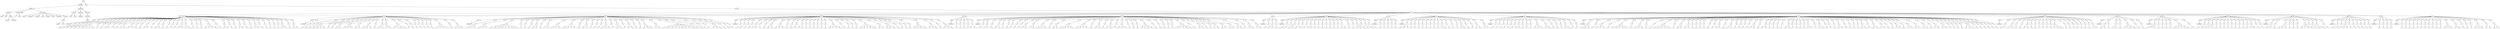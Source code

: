 digraph Tree {
	"t0" [label = "TEI"];
	"t1" [label = "teiHeader"];
	"t2" [label = "fileDesc"];
	"t3" [label = "titleStmt"];
	"t4" [label = "title"];
	"t5" [label = "title"];
	"t6" [label = "author"];
	"t7" [label = "surname"];
	"t8" [label = "forename"];
	"t9" [label = "publicationStmt"];
	"t10" [label = "p"];
	"t11" [label = "idno"];
	"t12" [label = "sourceDesc"];
	"t13" [label = "genre"];
	"t14" [label = "inspiration"];
	"t15" [label = "structure"];
	"t16" [label = "type"];
	"t17" [label = "periode"];
	"t18" [label = "taille"];
	"t19" [label = "permalien"];
	"t20" [label = "sources"];
	"t21" [label = "source"];
	"t22" [label = "author"];
	"t23" [label = "text"];
	"t24" [label = "profileDesc"];
	"t25" [label = "creation"];
	"t26" [label = "date"];
	"t27" [label = "date"];
	"t28" [label = "langUsage"];
	"t29" [label = "language"];
	"t30" [label = "textClass"];
	"t31" [label = "keywords"];
	"t32" [label = "term"];
	"t33" [label = "text"];
	"t34" [label = "body"];
	"t35" [label = "div1"];
	"t36" [label = "head"];
	"t37" [label = "div2"];
	"t38" [label = "head"];
	"t39" [label = "listPerson"];
	"t40" [label = "sp"];
	"t41" [label = "p"];
	"t42" [label = "s"];
	"t43" [label = "sp"];
	"t44" [label = "p"];
	"t45" [label = "s"];
	"t46" [label = "sp"];
	"t47" [label = "p"];
	"t48" [label = "s"];
	"t49" [label = "s"];
	"t50" [label = "sp"];
	"t51" [label = "p"];
	"t52" [label = "s"];
	"t53" [label = "sp"];
	"t54" [label = "p"];
	"t55" [label = "s"];
	"t56" [label = "s"];
	"t57" [label = "s"];
	"t58" [label = "s"];
	"t59" [label = "s"];
	"t60" [label = "sp"];
	"t61" [label = "p"];
	"t62" [label = "s"];
	"t63" [label = "sp"];
	"t64" [label = "p"];
	"t65" [label = "s"];
	"t66" [label = "sp"];
	"t67" [label = "p"];
	"t68" [label = "s"];
	"t69" [label = "s"];
	"t70" [label = "sp"];
	"t71" [label = "p"];
	"t72" [label = "s"];
	"t73" [label = "sp"];
	"t74" [label = "p"];
	"t75" [label = "s"];
	"t76" [label = "sp"];
	"t77" [label = "p"];
	"t78" [label = "s"];
	"t79" [label = "s"];
	"t80" [label = "sp"];
	"t81" [label = "p"];
	"t82" [label = "s"];
	"t83" [label = "s"];
	"t84" [label = "sp"];
	"t85" [label = "p"];
	"t86" [label = "s"];
	"t87" [label = "sp"];
	"t88" [label = "p"];
	"t89" [label = "s"];
	"t90" [label = "sp"];
	"t91" [label = "p"];
	"t92" [label = "s"];
	"t93" [label = "s"];
	"t94" [label = "sp"];
	"t95" [label = "p"];
	"t96" [label = "s"];
	"t97" [label = "sp"];
	"t98" [label = "p"];
	"t99" [label = "s"];
	"t100" [label = "s"];
	"t101" [label = "sp"];
	"t102" [label = "p"];
	"t103" [label = "s"];
	"t104" [label = "sp"];
	"t105" [label = "p"];
	"t106" [label = "s"];
	"t107" [label = "sp"];
	"t108" [label = "p"];
	"t109" [label = "s"];
	"t110" [label = "sp"];
	"t111" [label = "p"];
	"t112" [label = "s"];
	"t113" [label = "sp"];
	"t114" [label = "p"];
	"t115" [label = "s"];
	"t116" [label = "s"];
	"t117" [label = "sp"];
	"t118" [label = "p"];
	"t119" [label = "s"];
	"t120" [label = "s"];
	"t121" [label = "sp"];
	"t122" [label = "p"];
	"t123" [label = "s"];
	"t124" [label = "sp"];
	"t125" [label = "p"];
	"t126" [label = "s"];
	"t127" [label = "sp"];
	"t128" [label = "p"];
	"t129" [label = "s"];
	"t130" [label = "sp"];
	"t131" [label = "p"];
	"t132" [label = "s"];
	"t133" [label = "s"];
	"t134" [label = "s"];
	"t135" [label = "s"];
	"t136" [label = "sp"];
	"t137" [label = "p"];
	"t138" [label = "s"];
	"t139" [label = "sp"];
	"t140" [label = "p"];
	"t141" [label = "s"];
	"t142" [label = "s"];
	"t143" [label = "sp"];
	"t144" [label = "p"];
	"t145" [label = "s"];
	"t146" [label = "sp"];
	"t147" [label = "p"];
	"t148" [label = "s"];
	"t149" [label = "sp"];
	"t150" [label = "p"];
	"t151" [label = "s"];
	"t152" [label = "s"];
	"t153" [label = "sp"];
	"t154" [label = "p"];
	"t155" [label = "s"];
	"t156" [label = "sp"];
	"t157" [label = "p"];
	"t158" [label = "s"];
	"t159" [label = "sp"];
	"t160" [label = "p"];
	"t161" [label = "s"];
	"t162" [label = "s"];
	"t163" [label = "sp"];
	"t164" [label = "p"];
	"t165" [label = "s"];
	"t166" [label = "sp"];
	"t167" [label = "p"];
	"t168" [label = "s"];
	"t169" [label = "sp"];
	"t170" [label = "p"];
	"t171" [label = "s"];
	"t172" [label = "sp"];
	"t173" [label = "p"];
	"t174" [label = "s"];
	"t175" [label = "sp"];
	"t176" [label = "p"];
	"t177" [label = "s"];
	"t178" [label = "sp"];
	"t179" [label = "p"];
	"t180" [label = "s"];
	"t181" [label = "s"];
	"t182" [label = "sp"];
	"t183" [label = "p"];
	"t184" [label = "s"];
	"t185" [label = "sp"];
	"t186" [label = "p"];
	"t187" [label = "s"];
	"t188" [label = "s"];
	"t189" [label = "div2"];
	"t190" [label = "head"];
	"t191" [label = "listPerson"];
	"t192" [label = "sp"];
	"t193" [label = "p"];
	"t194" [label = "s"];
	"t195" [label = "sp"];
	"t196" [label = "p"];
	"t197" [label = "s"];
	"t198" [label = "sp"];
	"t199" [label = "p"];
	"t200" [label = "s"];
	"t201" [label = "sp"];
	"t202" [label = "p"];
	"t203" [label = "s"];
	"t204" [label = "s"];
	"t205" [label = "s"];
	"t206" [label = "s"];
	"t207" [label = "sp"];
	"t208" [label = "p"];
	"t209" [label = "s"];
	"t210" [label = "sp"];
	"t211" [label = "p"];
	"t212" [label = "s"];
	"t213" [label = "sp"];
	"t214" [label = "p"];
	"t215" [label = "s"];
	"t216" [label = "s"];
	"t217" [label = "sp"];
	"t218" [label = "p"];
	"t219" [label = "s"];
	"t220" [label = "s"];
	"t221" [label = "s"];
	"t222" [label = "sp"];
	"t223" [label = "p"];
	"t224" [label = "s"];
	"t225" [label = "s"];
	"t226" [label = "sp"];
	"t227" [label = "p"];
	"t228" [label = "s"];
	"t229" [label = "s"];
	"t230" [label = "s"];
	"t231" [label = "sp"];
	"t232" [label = "p"];
	"t233" [label = "s"];
	"t234" [label = "sp"];
	"t235" [label = "p"];
	"t236" [label = "s"];
	"t237" [label = "s"];
	"t238" [label = "sp"];
	"t239" [label = "p"];
	"t240" [label = "s"];
	"t241" [label = "s"];
	"t242" [label = "sp"];
	"t243" [label = "p"];
	"t244" [label = "s"];
	"t245" [label = "s"];
	"t246" [label = "s"];
	"t247" [label = "s"];
	"t248" [label = "sp"];
	"t249" [label = "p"];
	"t250" [label = "s"];
	"t251" [label = "sp"];
	"t252" [label = "p"];
	"t253" [label = "s"];
	"t254" [label = "sp"];
	"t255" [label = "p"];
	"t256" [label = "s"];
	"t257" [label = "sp"];
	"t258" [label = "p"];
	"t259" [label = "s"];
	"t260" [label = "sp"];
	"t261" [label = "p"];
	"t262" [label = "s"];
	"t263" [label = "sp"];
	"t264" [label = "p"];
	"t265" [label = "s"];
	"t266" [label = "sp"];
	"t267" [label = "p"];
	"t268" [label = "s"];
	"t269" [label = "sp"];
	"t270" [label = "p"];
	"t271" [label = "s"];
	"t272" [label = "s"];
	"t273" [label = "s"];
	"t274" [label = "s"];
	"t275" [label = "sp"];
	"t276" [label = "p"];
	"t277" [label = "s"];
	"t278" [label = "sp"];
	"t279" [label = "p"];
	"t280" [label = "s"];
	"t281" [label = "s"];
	"t282" [label = "s"];
	"t283" [label = "div2"];
	"t284" [label = "head"];
	"t285" [label = "listPerson"];
	"t286" [label = "sp"];
	"t287" [label = "p"];
	"t288" [label = "s"];
	"t289" [label = "s"];
	"t290" [label = "s"];
	"t291" [label = "sp"];
	"t292" [label = "p"];
	"t293" [label = "s"];
	"t294" [label = "s"];
	"t295" [label = "s"];
	"t296" [label = "sp"];
	"t297" [label = "p"];
	"t298" [label = "s"];
	"t299" [label = "s"];
	"t300" [label = "s"];
	"t301" [label = "s"];
	"t302" [label = "s"];
	"t303" [label = "s"];
	"t304" [label = "s"];
	"t305" [label = "s"];
	"t306" [label = "sp"];
	"t307" [label = "p"];
	"t308" [label = "s"];
	"t309" [label = "sp"];
	"t310" [label = "p"];
	"t311" [label = "s"];
	"t312" [label = "sp"];
	"t313" [label = "p"];
	"t314" [label = "s"];
	"t315" [label = "sp"];
	"t316" [label = "p"];
	"t317" [label = "s"];
	"t318" [label = "s"];
	"t319" [label = "sp"];
	"t320" [label = "p"];
	"t321" [label = "s"];
	"t322" [label = "sp"];
	"t323" [label = "p"];
	"t324" [label = "s"];
	"t325" [label = "s"];
	"t326" [label = "sp"];
	"t327" [label = "p"];
	"t328" [label = "s"];
	"t329" [label = "s"];
	"t330" [label = "s"];
	"t331" [label = "sp"];
	"t332" [label = "p"];
	"t333" [label = "s"];
	"t334" [label = "s"];
	"t335" [label = "s"];
	"t336" [label = "s"];
	"t337" [label = "sp"];
	"t338" [label = "p"];
	"t339" [label = "s"];
	"t340" [label = "sp"];
	"t341" [label = "p"];
	"t342" [label = "s"];
	"t343" [label = "s"];
	"t344" [label = "sp"];
	"t345" [label = "p"];
	"t346" [label = "s"];
	"t347" [label = "sp"];
	"t348" [label = "p"];
	"t349" [label = "s"];
	"t350" [label = "sp"];
	"t351" [label = "p"];
	"t352" [label = "s"];
	"t353" [label = "sp"];
	"t354" [label = "p"];
	"t355" [label = "s"];
	"t356" [label = "s"];
	"t357" [label = "s"];
	"t358" [label = "sp"];
	"t359" [label = "p"];
	"t360" [label = "s"];
	"t361" [label = "sp"];
	"t362" [label = "p"];
	"t363" [label = "s"];
	"t364" [label = "s"];
	"t365" [label = "sp"];
	"t366" [label = "p"];
	"t367" [label = "s"];
	"t368" [label = "sp"];
	"t369" [label = "p"];
	"t370" [label = "s"];
	"t371" [label = "s"];
	"t372" [label = "sp"];
	"t373" [label = "p"];
	"t374" [label = "s"];
	"t375" [label = "sp"];
	"t376" [label = "p"];
	"t377" [label = "s"];
	"t378" [label = "sp"];
	"t379" [label = "p"];
	"t380" [label = "s"];
	"t381" [label = "s"];
	"t382" [label = "s"];
	"t383" [label = "sp"];
	"t384" [label = "p"];
	"t385" [label = "s"];
	"t386" [label = "s"];
	"t387" [label = "sp"];
	"t388" [label = "p"];
	"t389" [label = "s"];
	"t390" [label = "s"];
	"t391" [label = "s"];
	"t392" [label = "s"];
	"t393" [label = "s"];
	"t394" [label = "s"];
	"t395" [label = "s"];
	"t396" [label = "s"];
	"t397" [label = "s"];
	"t398" [label = "s"];
	"t399" [label = "sp"];
	"t400" [label = "p"];
	"t401" [label = "s"];
	"t402" [label = "sp"];
	"t403" [label = "p"];
	"t404" [label = "s"];
	"t405" [label = "sp"];
	"t406" [label = "p"];
	"t407" [label = "s"];
	"t408" [label = "sp"];
	"t409" [label = "p"];
	"t410" [label = "s"];
	"t411" [label = "s"];
	"t412" [label = "s"];
	"t413" [label = "sp"];
	"t414" [label = "p"];
	"t415" [label = "s"];
	"t416" [label = "sp"];
	"t417" [label = "p"];
	"t418" [label = "s"];
	"t419" [label = "sp"];
	"t420" [label = "p"];
	"t421" [label = "s"];
	"t422" [label = "div2"];
	"t423" [label = "head"];
	"t424" [label = "listPerson"];
	"t425" [label = "sp"];
	"t426" [label = "p"];
	"t427" [label = "s"];
	"t428" [label = "sp"];
	"t429" [label = "p"];
	"t430" [label = "s"];
	"t431" [label = "sp"];
	"t432" [label = "p"];
	"t433" [label = "s"];
	"t434" [label = "sp"];
	"t435" [label = "p"];
	"t436" [label = "s"];
	"t437" [label = "sp"];
	"t438" [label = "p"];
	"t439" [label = "s"];
	"t440" [label = "s"];
	"t441" [label = "sp"];
	"t442" [label = "p"];
	"t443" [label = "s"];
	"t444" [label = "sp"];
	"t445" [label = "p"];
	"t446" [label = "s"];
	"t447" [label = "sp"];
	"t448" [label = "p"];
	"t449" [label = "s"];
	"t450" [label = "s"];
	"t451" [label = "sp"];
	"t452" [label = "p"];
	"t453" [label = "s"];
	"t454" [label = "s"];
	"t455" [label = "s"];
	"t456" [label = "sp"];
	"t457" [label = "p"];
	"t458" [label = "s"];
	"t459" [label = "sp"];
	"t460" [label = "p"];
	"t461" [label = "s"];
	"t462" [label = "sp"];
	"t463" [label = "p"];
	"t464" [label = "s"];
	"t465" [label = "sp"];
	"t466" [label = "p"];
	"t467" [label = "s"];
	"t468" [label = "s"];
	"t469" [label = "sp"];
	"t470" [label = "p"];
	"t471" [label = "s"];
	"t472" [label = "sp"];
	"t473" [label = "p"];
	"t474" [label = "s"];
	"t475" [label = "sp"];
	"t476" [label = "p"];
	"t477" [label = "s"];
	"t478" [label = "sp"];
	"t479" [label = "p"];
	"t480" [label = "s"];
	"t481" [label = "sp"];
	"t482" [label = "p"];
	"t483" [label = "s"];
	"t484" [label = "sp"];
	"t485" [label = "p"];
	"t486" [label = "s"];
	"t487" [label = "sp"];
	"t488" [label = "p"];
	"t489" [label = "s"];
	"t490" [label = "s"];
	"t491" [label = "s"];
	"t492" [label = "s"];
	"t493" [label = "sp"];
	"t494" [label = "p"];
	"t495" [label = "s"];
	"t496" [label = "sp"];
	"t497" [label = "p"];
	"t498" [label = "s"];
	"t499" [label = "sp"];
	"t500" [label = "p"];
	"t501" [label = "s"];
	"t502" [label = "sp"];
	"t503" [label = "p"];
	"t504" [label = "s"];
	"t505" [label = "sp"];
	"t506" [label = "p"];
	"t507" [label = "s"];
	"t508" [label = "s"];
	"t509" [label = "s"];
	"t510" [label = "s"];
	"t511" [label = "s"];
	"t512" [label = "sp"];
	"t513" [label = "p"];
	"t514" [label = "s"];
	"t515" [label = "s"];
	"t516" [label = "sp"];
	"t517" [label = "p"];
	"t518" [label = "s"];
	"t519" [label = "s"];
	"t520" [label = "s"];
	"t521" [label = "sp"];
	"t522" [label = "p"];
	"t523" [label = "s"];
	"t524" [label = "sp"];
	"t525" [label = "p"];
	"t526" [label = "s"];
	"t527" [label = "sp"];
	"t528" [label = "p"];
	"t529" [label = "s"];
	"t530" [label = "sp"];
	"t531" [label = "p"];
	"t532" [label = "s"];
	"t533" [label = "sp"];
	"t534" [label = "p"];
	"t535" [label = "s"];
	"t536" [label = "s"];
	"t537" [label = "s"];
	"t538" [label = "s"];
	"t539" [label = "sp"];
	"t540" [label = "p"];
	"t541" [label = "s"];
	"t542" [label = "s"];
	"t543" [label = "s"];
	"t544" [label = "sp"];
	"t545" [label = "p"];
	"t546" [label = "s"];
	"t547" [label = "sp"];
	"t548" [label = "p"];
	"t549" [label = "s"];
	"t550" [label = "s"];
	"t551" [label = "s"];
	"t552" [label = "div2"];
	"t553" [label = "head"];
	"t554" [label = "listPerson"];
	"t555" [label = "sp"];
	"t556" [label = "p"];
	"t557" [label = "s"];
	"t558" [label = "sp"];
	"t559" [label = "p"];
	"t560" [label = "s"];
	"t561" [label = "sp"];
	"t562" [label = "p"];
	"t563" [label = "s"];
	"t564" [label = "sp"];
	"t565" [label = "p"];
	"t566" [label = "s"];
	"t567" [label = "s"];
	"t568" [label = "sp"];
	"t569" [label = "p"];
	"t570" [label = "s"];
	"t571" [label = "div2"];
	"t572" [label = "head"];
	"t573" [label = "listPerson"];
	"t574" [label = "sp"];
	"t575" [label = "p"];
	"t576" [label = "s"];
	"t577" [label = "sp"];
	"t578" [label = "p"];
	"t579" [label = "s"];
	"t580" [label = "s"];
	"t581" [label = "sp"];
	"t582" [label = "p"];
	"t583" [label = "s"];
	"t584" [label = "sp"];
	"t585" [label = "p"];
	"t586" [label = "s"];
	"t587" [label = "s"];
	"t588" [label = "sp"];
	"t589" [label = "p"];
	"t590" [label = "s"];
	"t591" [label = "sp"];
	"t592" [label = "p"];
	"t593" [label = "s"];
	"t594" [label = "sp"];
	"t595" [label = "p"];
	"t596" [label = "s"];
	"t597" [label = "sp"];
	"t598" [label = "p"];
	"t599" [label = "s"];
	"t600" [label = "sp"];
	"t601" [label = "p"];
	"t602" [label = "s"];
	"t603" [label = "sp"];
	"t604" [label = "p"];
	"t605" [label = "s"];
	"t606" [label = "s"];
	"t607" [label = "sp"];
	"t608" [label = "p"];
	"t609" [label = "s"];
	"t610" [label = "s"];
	"t611" [label = "sp"];
	"t612" [label = "p"];
	"t613" [label = "s"];
	"t614" [label = "s"];
	"t615" [label = "s"];
	"t616" [label = "sp"];
	"t617" [label = "p"];
	"t618" [label = "s"];
	"t619" [label = "sp"];
	"t620" [label = "p"];
	"t621" [label = "s"];
	"t622" [label = "s"];
	"t623" [label = "sp"];
	"t624" [label = "p"];
	"t625" [label = "s"];
	"t626" [label = "s"];
	"t627" [label = "s"];
	"t628" [label = "s"];
	"t629" [label = "sp"];
	"t630" [label = "p"];
	"t631" [label = "s"];
	"t632" [label = "s"];
	"t633" [label = "s"];
	"t634" [label = "s"];
	"t635" [label = "sp"];
	"t636" [label = "p"];
	"t637" [label = "s"];
	"t638" [label = "sp"];
	"t639" [label = "p"];
	"t640" [label = "s"];
	"t641" [label = "s"];
	"t642" [label = "sp"];
	"t643" [label = "p"];
	"t644" [label = "s"];
	"t645" [label = "sp"];
	"t646" [label = "p"];
	"t647" [label = "s"];
	"t648" [label = "s"];
	"t649" [label = "sp"];
	"t650" [label = "p"];
	"t651" [label = "s"];
	"t652" [label = "sp"];
	"t653" [label = "p"];
	"t654" [label = "s"];
	"t655" [label = "s"];
	"t656" [label = "s"];
	"t657" [label = "sp"];
	"t658" [label = "p"];
	"t659" [label = "s"];
	"t660" [label = "sp"];
	"t661" [label = "p"];
	"t662" [label = "s"];
	"t663" [label = "sp"];
	"t664" [label = "p"];
	"t665" [label = "s"];
	"t666" [label = "sp"];
	"t667" [label = "p"];
	"t668" [label = "s"];
	"t669" [label = "s"];
	"t670" [label = "s"];
	"t671" [label = "s"];
	"t672" [label = "sp"];
	"t673" [label = "p"];
	"t674" [label = "s"];
	"t675" [label = "sp"];
	"t676" [label = "p"];
	"t677" [label = "s"];
	"t678" [label = "sp"];
	"t679" [label = "p"];
	"t680" [label = "s"];
	"t681" [label = "sp"];
	"t682" [label = "p"];
	"t683" [label = "s"];
	"t684" [label = "sp"];
	"t685" [label = "p"];
	"t686" [label = "s"];
	"t687" [label = "sp"];
	"t688" [label = "p"];
	"t689" [label = "s"];
	"t690" [label = "s"];
	"t691" [label = "s"];
	"t692" [label = "s"];
	"t693" [label = "s"];
	"t694" [label = "sp"];
	"t695" [label = "p"];
	"t696" [label = "s"];
	"t697" [label = "sp"];
	"t698" [label = "p"];
	"t699" [label = "s"];
	"t700" [label = "s"];
	"t701" [label = "sp"];
	"t702" [label = "p"];
	"t703" [label = "s"];
	"t704" [label = "sp"];
	"t705" [label = "p"];
	"t706" [label = "s"];
	"t707" [label = "sp"];
	"t708" [label = "p"];
	"t709" [label = "s"];
	"t710" [label = "s"];
	"t711" [label = "sp"];
	"t712" [label = "p"];
	"t713" [label = "s"];
	"t714" [label = "s"];
	"t715" [label = "sp"];
	"t716" [label = "p"];
	"t717" [label = "s"];
	"t718" [label = "s"];
	"t719" [label = "sp"];
	"t720" [label = "p"];
	"t721" [label = "s"];
	"t722" [label = "s"];
	"t723" [label = "sp"];
	"t724" [label = "p"];
	"t725" [label = "s"];
	"t726" [label = "sp"];
	"t727" [label = "p"];
	"t728" [label = "s"];
	"t729" [label = "s"];
	"t730" [label = "sp"];
	"t731" [label = "p"];
	"t732" [label = "s"];
	"t733" [label = "s"];
	"t734" [label = "div2"];
	"t735" [label = "head"];
	"t736" [label = "listPerson"];
	"t737" [label = "sp"];
	"t738" [label = "p"];
	"t739" [label = "s"];
	"t740" [label = "sp"];
	"t741" [label = "p"];
	"t742" [label = "s"];
	"t743" [label = "s"];
	"t744" [label = "sp"];
	"t745" [label = "p"];
	"t746" [label = "s"];
	"t747" [label = "div2"];
	"t748" [label = "head"];
	"t749" [label = "listPerson"];
	"t750" [label = "sp"];
	"t751" [label = "p"];
	"t752" [label = "s"];
	"t753" [label = "sp"];
	"t754" [label = "p"];
	"t755" [label = "s"];
	"t756" [label = "sp"];
	"t757" [label = "p"];
	"t758" [label = "s"];
	"t759" [label = "s"];
	"t760" [label = "sp"];
	"t761" [label = "p"];
	"t762" [label = "s"];
	"t763" [label = "sp"];
	"t764" [label = "p"];
	"t765" [label = "s"];
	"t766" [label = "sp"];
	"t767" [label = "p"];
	"t768" [label = "s"];
	"t769" [label = "sp"];
	"t770" [label = "p"];
	"t771" [label = "s"];
	"t772" [label = "s"];
	"t773" [label = "sp"];
	"t774" [label = "p"];
	"t775" [label = "s"];
	"t776" [label = "sp"];
	"t777" [label = "p"];
	"t778" [label = "s"];
	"t779" [label = "sp"];
	"t780" [label = "p"];
	"t781" [label = "s"];
	"t782" [label = "sp"];
	"t783" [label = "p"];
	"t784" [label = "s"];
	"t785" [label = "sp"];
	"t786" [label = "p"];
	"t787" [label = "s"];
	"t788" [label = "sp"];
	"t789" [label = "p"];
	"t790" [label = "s"];
	"t791" [label = "sp"];
	"t792" [label = "p"];
	"t793" [label = "s"];
	"t794" [label = "sp"];
	"t795" [label = "p"];
	"t796" [label = "s"];
	"t797" [label = "s"];
	"t798" [label = "sp"];
	"t799" [label = "p"];
	"t800" [label = "s"];
	"t801" [label = "sp"];
	"t802" [label = "p"];
	"t803" [label = "s"];
	"t804" [label = "sp"];
	"t805" [label = "p"];
	"t806" [label = "s"];
	"t807" [label = "s"];
	"t808" [label = "s"];
	"t809" [label = "sp"];
	"t810" [label = "p"];
	"t811" [label = "s"];
	"t812" [label = "sp"];
	"t813" [label = "p"];
	"t814" [label = "s"];
	"t815" [label = "sp"];
	"t816" [label = "p"];
	"t817" [label = "s"];
	"t818" [label = "div2"];
	"t819" [label = "head"];
	"t820" [label = "listPerson"];
	"t821" [label = "sp"];
	"t822" [label = "p"];
	"t823" [label = "s"];
	"t824" [label = "sp"];
	"t825" [label = "p"];
	"t826" [label = "s"];
	"t827" [label = "sp"];
	"t828" [label = "p"];
	"t829" [label = "s"];
	"t830" [label = "sp"];
	"t831" [label = "p"];
	"t832" [label = "s"];
	"t833" [label = "sp"];
	"t834" [label = "p"];
	"t835" [label = "s"];
	"t836" [label = "div2"];
	"t837" [label = "head"];
	"t838" [label = "listPerson"];
	"t839" [label = "sp"];
	"t840" [label = "p"];
	"t841" [label = "s"];
	"t842" [label = "s"];
	"t843" [label = "s"];
	"t844" [label = "sp"];
	"t845" [label = "p"];
	"t846" [label = "s"];
	"t847" [label = "sp"];
	"t848" [label = "p"];
	"t849" [label = "s"];
	"t850" [label = "sp"];
	"t851" [label = "p"];
	"t852" [label = "s"];
	"t853" [label = "sp"];
	"t854" [label = "p"];
	"t855" [label = "s"];
	"t856" [label = "sp"];
	"t857" [label = "p"];
	"t858" [label = "s"];
	"t859" [label = "sp"];
	"t860" [label = "p"];
	"t861" [label = "s"];
	"t862" [label = "sp"];
	"t863" [label = "p"];
	"t864" [label = "s"];
	"t865" [label = "sp"];
	"t866" [label = "p"];
	"t867" [label = "s"];
	"t868" [label = "sp"];
	"t869" [label = "p"];
	"t870" [label = "s"];
	"t871" [label = "s"];
	"t872" [label = "sp"];
	"t873" [label = "p"];
	"t874" [label = "s"];
	"t875" [label = "sp"];
	"t876" [label = "p"];
	"t877" [label = "s"];
	"t878" [label = "sp"];
	"t879" [label = "p"];
	"t880" [label = "s"];
	"t881" [label = "sp"];
	"t882" [label = "p"];
	"t883" [label = "s"];
	"t884" [label = "s"];
	"t885" [label = "sp"];
	"t886" [label = "p"];
	"t887" [label = "s"];
	"t888" [label = "sp"];
	"t889" [label = "p"];
	"t890" [label = "s"];
	"t891" [label = "sp"];
	"t892" [label = "p"];
	"t893" [label = "s"];
	"t894" [label = "s"];
	"t895" [label = "sp"];
	"t896" [label = "p"];
	"t897" [label = "s"];
	"t898" [label = "s"];
	"t899" [label = "div2"];
	"t900" [label = "head"];
	"t901" [label = "listPerson"];
	"t902" [label = "sp"];
	"t903" [label = "p"];
	"t904" [label = "s"];
	"t905" [label = "sp"];
	"t906" [label = "p"];
	"t907" [label = "s"];
	"t908" [label = "sp"];
	"t909" [label = "p"];
	"t910" [label = "s"];
	"t911" [label = "sp"];
	"t912" [label = "p"];
	"t913" [label = "s"];
	"t914" [label = "sp"];
	"t915" [label = "p"];
	"t916" [label = "s"];
	"t917" [label = "sp"];
	"t918" [label = "p"];
	"t919" [label = "s"];
	"t920" [label = "sp"];
	"t921" [label = "p"];
	"t922" [label = "s"];
	"t923" [label = "s"];
	"t924" [label = "sp"];
	"t925" [label = "p"];
	"t926" [label = "s"];
	"t927" [label = "sp"];
	"t928" [label = "p"];
	"t929" [label = "s"];
	"t930" [label = "sp"];
	"t931" [label = "p"];
	"t932" [label = "s"];
	"t933" [label = "sp"];
	"t934" [label = "p"];
	"t935" [label = "s"];
	"t936" [label = "s"];
	"t937" [label = "s"];
	"t938" [label = "sp"];
	"t939" [label = "p"];
	"t940" [label = "s"];
	"t941" [label = "s"];
	"t942" [label = "sp"];
	"t943" [label = "p"];
	"t944" [label = "s"];
	"t945" [label = "sp"];
	"t946" [label = "p"];
	"t947" [label = "s"];
	"t948" [label = "sp"];
	"t949" [label = "p"];
	"t950" [label = "s"];
	"t951" [label = "sp"];
	"t952" [label = "p"];
	"t953" [label = "s"];
	"t954" [label = "s"];
	"t955" [label = "sp"];
	"t956" [label = "p"];
	"t957" [label = "s"];
	"t958" [label = "sp"];
	"t959" [label = "p"];
	"t960" [label = "s"];
	"t961" [label = "div2"];
	"t962" [label = "head"];
	"t963" [label = "listPerson"];
	"t964" [label = "sp"];
	"t965" [label = "p"];
	"t966" [label = "s"];
	"t967" [label = "s"];
	"t968" [label = "s"];
	"t969" [label = "sp"];
	"t970" [label = "p"];
	"t971" [label = "s"];
	"t972" [label = "sp"];
	"t973" [label = "p"];
	"t974" [label = "s"];
	"t975" [label = "s"];
	"t976" [label = "s"];
	"t977" [label = "sp"];
	"t978" [label = "p"];
	"t979" [label = "s"];
	"t980" [label = "sp"];
	"t981" [label = "p"];
	"t982" [label = "s"];
	"t983" [label = "s"];
	"t984" [label = "s"];
	"t985" [label = "s"];
	"t986" [label = "s"];
	"t987" [label = "sp"];
	"t988" [label = "p"];
	"t989" [label = "s"];
	"t990" [label = "sp"];
	"t991" [label = "p"];
	"t992" [label = "s"];
	"t993" [label = "s"];
	"t994" [label = "s"];
	"t995" [label = "sp"];
	"t996" [label = "p"];
	"t997" [label = "s"];
	"t998" [label = "sp"];
	"t999" [label = "p"];
	"t1000" [label = "s"];
	"t1001" [label = "sp"];
	"t1002" [label = "p"];
	"t1003" [label = "s"];
	"t1004" [label = "s"];
	"t1005" [label = "s"];
	"t1006" [label = "s"];
	"t1007" [label = "s"];
	"t1008" [label = "sp"];
	"t1009" [label = "p"];
	"t1010" [label = "s"];
	"t1011" [label = "sp"];
	"t1012" [label = "p"];
	"t1013" [label = "s"];
	"t1014" [label = "s"];
	"t1015" [label = "sp"];
	"t1016" [label = "p"];
	"t1017" [label = "s"];
	"t1018" [label = "s"];
	"t1019" [label = "sp"];
	"t1020" [label = "p"];
	"t1021" [label = "s"];
	"t1022" [label = "sp"];
	"t1023" [label = "p"];
	"t1024" [label = "s"];
	"t1025" [label = "sp"];
	"t1026" [label = "p"];
	"t1027" [label = "s"];
	"t1028" [label = "sp"];
	"t1029" [label = "p"];
	"t1030" [label = "s"];
	"t1031" [label = "sp"];
	"t1032" [label = "p"];
	"t1033" [label = "s"];
	"t1034" [label = "sp"];
	"t1035" [label = "p"];
	"t1036" [label = "s"];
	"t1037" [label = "sp"];
	"t1038" [label = "p"];
	"t1039" [label = "s"];
	"t1040" [label = "s"];
	"t1041" [label = "sp"];
	"t1042" [label = "p"];
	"t1043" [label = "s"];
	"t1044" [label = "sp"];
	"t1045" [label = "p"];
	"t1046" [label = "s"];
	"t1047" [label = "s"];
	"t1048" [label = "sp"];
	"t1049" [label = "p"];
	"t1050" [label = "s"];
	"t1051" [label = "sp"];
	"t1052" [label = "p"];
	"t1053" [label = "s"];
	"t1054" [label = "sp"];
	"t1055" [label = "p"];
	"t1056" [label = "s"];
	"t1057" [label = "sp"];
	"t1058" [label = "p"];
	"t1059" [label = "s"];
	"t1060" [label = "sp"];
	"t1061" [label = "p"];
	"t1062" [label = "s"];
	"t1063" [label = "s"];
	"t1064" [label = "sp"];
	"t1065" [label = "p"];
	"t1066" [label = "s"];
	"t1067" [label = "sp"];
	"t1068" [label = "p"];
	"t1069" [label = "s"];
	"t1070" [label = "s"];
	"t1071" [label = "sp"];
	"t1072" [label = "p"];
	"t1073" [label = "s"];
	"t1074" [label = "sp"];
	"t1075" [label = "p"];
	"t1076" [label = "s"];
	"t1077" [label = "sp"];
	"t1078" [label = "p"];
	"t1079" [label = "s"];
	"t1080" [label = "sp"];
	"t1081" [label = "p"];
	"t1082" [label = "s"];
	"t1083" [label = "sp"];
	"t1084" [label = "p"];
	"t1085" [label = "s"];
	"t1086" [label = "s"];
	"t1087" [label = "sp"];
	"t1088" [label = "p"];
	"t1089" [label = "s"];
	"t1090" [label = "sp"];
	"t1091" [label = "p"];
	"t1092" [label = "s"];
	"t1093" [label = "sp"];
	"t1094" [label = "p"];
	"t1095" [label = "s"];
	"t1096" [label = "sp"];
	"t1097" [label = "p"];
	"t1098" [label = "s"];
	"t1099" [label = "sp"];
	"t1100" [label = "p"];
	"t1101" [label = "s"];
	"t1102" [label = "s"];
	"t1103" [label = "sp"];
	"t1104" [label = "p"];
	"t1105" [label = "s"];
	"t1106" [label = "sp"];
	"t1107" [label = "p"];
	"t1108" [label = "s"];
	"t1109" [label = "s"];
	"t1110" [label = "sp"];
	"t1111" [label = "p"];
	"t1112" [label = "s"];
	"t1113" [label = "sp"];
	"t1114" [label = "p"];
	"t1115" [label = "s"];
	"t1116" [label = "sp"];
	"t1117" [label = "p"];
	"t1118" [label = "s"];
	"t1119" [label = "sp"];
	"t1120" [label = "p"];
	"t1121" [label = "s"];
	"t1122" [label = "s"];
	"t1123" [label = "sp"];
	"t1124" [label = "p"];
	"t1125" [label = "s"];
	"t1126" [label = "sp"];
	"t1127" [label = "p"];
	"t1128" [label = "s"];
	"t1129" [label = "sp"];
	"t1130" [label = "p"];
	"t1131" [label = "s"];
	"t1132" [label = "sp"];
	"t1133" [label = "p"];
	"t1134" [label = "s"];
	"t1135" [label = "sp"];
	"t1136" [label = "p"];
	"t1137" [label = "s"];
	"t1138" [label = "s"];
	"t1139" [label = "sp"];
	"t1140" [label = "p"];
	"t1141" [label = "s"];
	"t1142" [label = "sp"];
	"t1143" [label = "p"];
	"t1144" [label = "s"];
	"t1145" [label = "s"];
	"t1146" [label = "sp"];
	"t1147" [label = "p"];
	"t1148" [label = "s"];
	"t1149" [label = "s"];
	"t1150" [label = "sp"];
	"t1151" [label = "p"];
	"t1152" [label = "s"];
	"t1153" [label = "sp"];
	"t1154" [label = "p"];
	"t1155" [label = "s"];
	"t1156" [label = "sp"];
	"t1157" [label = "p"];
	"t1158" [label = "s"];
	"t1159" [label = "s"];
	"t1160" [label = "sp"];
	"t1161" [label = "p"];
	"t1162" [label = "s"];
	"t1163" [label = "sp"];
	"t1164" [label = "p"];
	"t1165" [label = "s"];
	"t1166" [label = "s"];
	"t1167" [label = "sp"];
	"t1168" [label = "p"];
	"t1169" [label = "s"];
	"t1170" [label = "s"];
	"t1171" [label = "sp"];
	"t1172" [label = "p"];
	"t1173" [label = "s"];
	"t1174" [label = "s"];
	"t1175" [label = "sp"];
	"t1176" [label = "p"];
	"t1177" [label = "s"];
	"t1178" [label = "sp"];
	"t1179" [label = "p"];
	"t1180" [label = "s"];
	"t1181" [label = "s"];
	"t1182" [label = "sp"];
	"t1183" [label = "p"];
	"t1184" [label = "s"];
	"t1185" [label = "s"];
	"t1186" [label = "sp"];
	"t1187" [label = "p"];
	"t1188" [label = "s"];
	"t1189" [label = "sp"];
	"t1190" [label = "p"];
	"t1191" [label = "s"];
	"t1192" [label = "sp"];
	"t1193" [label = "p"];
	"t1194" [label = "s"];
	"t1195" [label = "sp"];
	"t1196" [label = "p"];
	"t1197" [label = "s"];
	"t1198" [label = "sp"];
	"t1199" [label = "p"];
	"t1200" [label = "s"];
	"t1201" [label = "s"];
	"t1202" [label = "s"];
	"t1203" [label = "sp"];
	"t1204" [label = "p"];
	"t1205" [label = "s"];
	"t1206" [label = "sp"];
	"t1207" [label = "p"];
	"t1208" [label = "s"];
	"t1209" [label = "sp"];
	"t1210" [label = "p"];
	"t1211" [label = "s"];
	"t1212" [label = "sp"];
	"t1213" [label = "p"];
	"t1214" [label = "s"];
	"t1215" [label = "sp"];
	"t1216" [label = "p"];
	"t1217" [label = "s"];
	"t1218" [label = "sp"];
	"t1219" [label = "p"];
	"t1220" [label = "s"];
	"t1221" [label = "div2"];
	"t1222" [label = "head"];
	"t1223" [label = "listPerson"];
	"t1224" [label = "sp"];
	"t1225" [label = "p"];
	"t1226" [label = "s"];
	"t1227" [label = "s"];
	"t1228" [label = "sp"];
	"t1229" [label = "p"];
	"t1230" [label = "s"];
	"t1231" [label = "s"];
	"t1232" [label = "sp"];
	"t1233" [label = "p"];
	"t1234" [label = "s"];
	"t1235" [label = "sp"];
	"t1236" [label = "p"];
	"t1237" [label = "s"];
	"t1238" [label = "sp"];
	"t1239" [label = "p"];
	"t1240" [label = "s"];
	"t1241" [label = "s"];
	"t1242" [label = "sp"];
	"t1243" [label = "p"];
	"t1244" [label = "s"];
	"t1245" [label = "sp"];
	"t1246" [label = "p"];
	"t1247" [label = "s"];
	"t1248" [label = "sp"];
	"t1249" [label = "p"];
	"t1250" [label = "s"];
	"t1251" [label = "sp"];
	"t1252" [label = "p"];
	"t1253" [label = "s"];
	"t1254" [label = "sp"];
	"t1255" [label = "p"];
	"t1256" [label = "s"];
	"t1257" [label = "sp"];
	"t1258" [label = "p"];
	"t1259" [label = "s"];
	"t1260" [label = "sp"];
	"t1261" [label = "p"];
	"t1262" [label = "s"];
	"t1263" [label = "s"];
	"t1264" [label = "s"];
	"t1265" [label = "sp"];
	"t1266" [label = "p"];
	"t1267" [label = "s"];
	"t1268" [label = "sp"];
	"t1269" [label = "p"];
	"t1270" [label = "s"];
	"t1271" [label = "sp"];
	"t1272" [label = "p"];
	"t1273" [label = "s"];
	"t1274" [label = "sp"];
	"t1275" [label = "p"];
	"t1276" [label = "s"];
	"t1277" [label = "sp"];
	"t1278" [label = "p"];
	"t1279" [label = "s"];
	"t1280" [label = "sp"];
	"t1281" [label = "p"];
	"t1282" [label = "s"];
	"t1283" [label = "sp"];
	"t1284" [label = "p"];
	"t1285" [label = "s"];
	"t1286" [label = "sp"];
	"t1287" [label = "p"];
	"t1288" [label = "s"];
	"t1289" [label = "s"];
	"t1290" [label = "div2"];
	"t1291" [label = "head"];
	"t1292" [label = "listPerson"];
	"t1293" [label = "sp"];
	"t1294" [label = "p"];
	"t1295" [label = "s"];
	"t1296" [label = "s"];
	"t1297" [label = "p"];
	"t1298" [label = "s"];
	"t1299" [label = "sp"];
	"t1300" [label = "p"];
	"t1301" [label = "s"];
	"t1302" [label = "s"];
	"t1303" [label = "sp"];
	"t1304" [label = "p"];
	"t1305" [label = "s"];
	"t1306" [label = "sp"];
	"t1307" [label = "p"];
	"t1308" [label = "s"];
	"t1309" [label = "s"];
	"t1310" [label = "s"];
	"t1311" [label = "s"];
	"t1312" [label = "sp"];
	"t1313" [label = "p"];
	"t1314" [label = "s"];
	"t1315" [label = "sp"];
	"t1316" [label = "p"];
	"t1317" [label = "s"];
	"t1318" [label = "div2"];
	"t1319" [label = "head"];
	"t1320" [label = "listPerson"];
	"t1321" [label = "sp"];
	"t1322" [label = "p"];
	"t1323" [label = "s"];
	"t1324" [label = "s"];
	"t1325" [label = "s"];
	"t1326" [label = "sp"];
	"t1327" [label = "p"];
	"t1328" [label = "s"];
	"t1329" [label = "sp"];
	"t1330" [label = "p"];
	"t1331" [label = "s"];
	"t1332" [label = "sp"];
	"t1333" [label = "p"];
	"t1334" [label = "s"];
	"t1335" [label = "sp"];
	"t1336" [label = "p"];
	"t1337" [label = "s"];
	"t1338" [label = "sp"];
	"t1339" [label = "p"];
	"t1340" [label = "s"];
	"t1341" [label = "s"];
	"t1342" [label = "s"];
	"t1343" [label = "s"];
	"t1344" [label = "s"];
	"t1345" [label = "sp"];
	"t1346" [label = "p"];
	"t1347" [label = "s"];
	"t1348" [label = "div2"];
	"t1349" [label = "head"];
	"t1350" [label = "listPerson"];
	"t1351" [label = "sp"];
	"t1352" [label = "p"];
	"t1353" [label = "s"];
	"t1354" [label = "sp"];
	"t1355" [label = "p"];
	"t1356" [label = "s"];
	"t1357" [label = "sp"];
	"t1358" [label = "p"];
	"t1359" [label = "s"];
	"t1360" [label = "s"];
	"t1361" [label = "s"];
	"t1362" [label = "sp"];
	"t1363" [label = "p"];
	"t1364" [label = "s"];
	"t1365" [label = "sp"];
	"t1366" [label = "p"];
	"t1367" [label = "s"];
	"t1368" [label = "sp"];
	"t1369" [label = "p"];
	"t1370" [label = "s"];
	"t1371" [label = "sp"];
	"t1372" [label = "p"];
	"t1373" [label = "s"];
	"t1374" [label = "sp"];
	"t1375" [label = "p"];
	"t1376" [label = "s"];
	"t1377" [label = "sp"];
	"t1378" [label = "p"];
	"t1379" [label = "s"];
	"t1380" [label = "sp"];
	"t1381" [label = "p"];
	"t1382" [label = "s"];
	"t1383" [label = "sp"];
	"t1384" [label = "p"];
	"t1385" [label = "s"];
	"t1386" [label = "sp"];
	"t1387" [label = "p"];
	"t1388" [label = "s"];
	"t1389" [label = "sp"];
	"t1390" [label = "p"];
	"t1391" [label = "s"];
	"t1392" [label = "s"];
	"t1393" [label = "sp"];
	"t1394" [label = "p"];
	"t1395" [label = "s"];
	"t1396" [label = "sp"];
	"t1397" [label = "p"];
	"t1398" [label = "s"];
	"t1399" [label = "div2"];
	"t1400" [label = "head"];
	"t1401" [label = "listPerson"];
	"t1402" [label = "sp"];
	"t1403" [label = "p"];
	"t1404" [label = "s"];
	"t1405" [label = "s"];
	"t1406" [label = "sp"];
	"t1407" [label = "p"];
	"t1408" [label = "s"];
	"t1409" [label = "sp"];
	"t1410" [label = "p"];
	"t1411" [label = "s"];
	"t1412" [label = "s"];
	"t1413" [label = "s"];
	"t1414" [label = "sp"];
	"t1415" [label = "p"];
	"t1416" [label = "s"];
	"t1417" [label = "sp"];
	"t1418" [label = "p"];
	"t1419" [label = "s"];
	"t1420" [label = "sp"];
	"t1421" [label = "p"];
	"t1422" [label = "s"];
	"t1423" [label = "sp"];
	"t1424" [label = "p"];
	"t1425" [label = "s"];
	"t1426" [label = "s"];
	"t1427" [label = "s"];
	"t1428" [label = "s"];
	"t1429" [label = "sp"];
	"t1430" [label = "p"];
	"t1431" [label = "s"];
	"t1432" [label = "sp"];
	"t1433" [label = "p"];
	"t1434" [label = "s"];
	"t1435" [label = "sp"];
	"t1436" [label = "p"];
	"t1437" [label = "s"];
	"t1438" [label = "sp"];
	"t1439" [label = "p"];
	"t1440" [label = "s"];
	"t1441" [label = "div2"];
	"t1442" [label = "head"];
	"t1443" [label = "listPerson"];
	"t1444" [label = "sp"];
	"t1445" [label = "p"];
	"t1446" [label = "s"];
	"t1447" [label = "sp"];
	"t1448" [label = "p"];
	"t1449" [label = "s"];
	"t1450" [label = "sp"];
	"t1451" [label = "p"];
	"t1452" [label = "s"];
	"t1453" [label = "s"];
	"t1454" [label = "s"];
	"t1455" [label = "sp"];
	"t1456" [label = "p"];
	"t1457" [label = "s"];
	"t1458" [label = "sp"];
	"t1459" [label = "p"];
	"t1460" [label = "s"];
	"t1461" [label = "sp"];
	"t1462" [label = "p"];
	"t1463" [label = "s"];
	"t1464" [label = "sp"];
	"t1465" [label = "p"];
	"t1466" [label = "s"];
	"t1467" [label = "sp"];
	"t1468" [label = "p"];
	"t1469" [label = "s"];
	"t1470" [label = "sp"];
	"t1471" [label = "p"];
	"t1472" [label = "s"];
	"t1473" [label = "div2"];
	"t1474" [label = "head"];
	"t1475" [label = "listPerson"];
	"t1476" [label = "sp"];
	"t1477" [label = "p"];
	"t1478" [label = "s"];
	"t1479" [label = "sp"];
	"t1480" [label = "p"];
	"t1481" [label = "s"];
	"t1482" [label = "sp"];
	"t1483" [label = "p"];
	"t1484" [label = "s"];
	"t1485" [label = "sp"];
	"t1486" [label = "p"];
	"t1487" [label = "s"];
	"t1488" [label = "div2"];
	"t1489" [label = "head"];
	"t1490" [label = "listPerson"];
	"t1491" [label = "sp"];
	"t1492" [label = "p"];
	"t1493" [label = "s"];
	"t1494" [label = "sp"];
	"t1495" [label = "p"];
	"t1496" [label = "s"];
	"t1497" [label = "sp"];
	"t1498" [label = "p"];
	"t1499" [label = "s"];
	"t1500" [label = "sp"];
	"t1501" [label = "p"];
	"t1502" [label = "s"];
	"t1503" [label = "sp"];
	"t1504" [label = "p"];
	"t1505" [label = "s"];
	"t1506" [label = "sp"];
	"t1507" [label = "p"];
	"t1508" [label = "s"];
	"t1509" [label = "sp"];
	"t1510" [label = "p"];
	"t1511" [label = "s"];
	"t1512" [label = "sp"];
	"t1513" [label = "p"];
	"t1514" [label = "s"];
	"t1515" [label = "sp"];
	"t1516" [label = "p"];
	"t1517" [label = "s"];
	"t1518" [label = "sp"];
	"t1519" [label = "p"];
	"t1520" [label = "s"];
	"t1521" [label = "sp"];
	"t1522" [label = "p"];
	"t1523" [label = "s"];
	"t1524" [label = "sp"];
	"t1525" [label = "p"];
	"t1526" [label = "s"];
	"t1527" [label = "s"];
	"t1528" [label = "s"];
	"t1529" [label = "sp"];
	"t1530" [label = "p"];
	"t1531" [label = "s"];
	"t1532" [label = "s"];
	"t1533" [label = "sp"];
	"t1534" [label = "p"];
	"t1535" [label = "s"];
	"t1536" [label = "sp"];
	"t1537" [label = "p"];
	"t1538" [label = "s"];
	"t1539" [label = "sp"];
	"t1540" [label = "p"];
	"t1541" [label = "s"];
	"t1542" [label = "sp"];
	"t1543" [label = "p"];
	"t1544" [label = "s"];
	"t1545" [label = "s"];
	"t1546" [label = "s"];
	"t1547" [label = "sp"];
	"t1548" [label = "p"];
	"t1549" [label = "s"];
	"t1550" [label = "s"];
	"t1551" [label = "sp"];
	"t1552" [label = "p"];
	"t1553" [label = "s"];
	"t1554" [label = "s"];
	"t0" -> "t1";
	"t1" -> "t2";
	"t2" -> "t3";
	"t3" -> "t4";
	"t3" -> "t5";
	"t3" -> "t6";
	"t6" -> "t7";
	"t6" -> "t8";
	"t2" -> "t9";
	"t9" -> "t10";
	"t9" -> "t11";
	"t2" -> "t12";
	"t12" -> "t13";
	"t12" -> "t14";
	"t12" -> "t15";
	"t12" -> "t16";
	"t12" -> "t17";
	"t12" -> "t18";
	"t12" -> "t19";
	"t12" -> "t20";
	"t20" -> "t21";
	"t21" -> "t22";
	"t21" -> "t23";
	"t1" -> "t24";
	"t24" -> "t25";
	"t25" -> "t26";
	"t25" -> "t27";
	"t24" -> "t28";
	"t28" -> "t29";
	"t24" -> "t30";
	"t30" -> "t31";
	"t31" -> "t32";
	"t0" -> "t33";
	"t33" -> "t34";
	"t34" -> "t35";
	"t35" -> "t36";
	"t35" -> "t37";
	"t37" -> "t38";
	"t38" -> "t39";
	"t37" -> "t40";
	"t40" -> "t41";
	"t41" -> "t42";
	"t37" -> "t43";
	"t43" -> "t44";
	"t44" -> "t45";
	"t37" -> "t46";
	"t46" -> "t47";
	"t47" -> "t48";
	"t47" -> "t49";
	"t37" -> "t50";
	"t50" -> "t51";
	"t51" -> "t52";
	"t37" -> "t53";
	"t53" -> "t54";
	"t54" -> "t55";
	"t54" -> "t56";
	"t54" -> "t57";
	"t54" -> "t58";
	"t54" -> "t59";
	"t37" -> "t60";
	"t60" -> "t61";
	"t61" -> "t62";
	"t37" -> "t63";
	"t63" -> "t64";
	"t64" -> "t65";
	"t37" -> "t66";
	"t66" -> "t67";
	"t67" -> "t68";
	"t67" -> "t69";
	"t37" -> "t70";
	"t70" -> "t71";
	"t71" -> "t72";
	"t37" -> "t73";
	"t73" -> "t74";
	"t74" -> "t75";
	"t37" -> "t76";
	"t76" -> "t77";
	"t77" -> "t78";
	"t77" -> "t79";
	"t37" -> "t80";
	"t80" -> "t81";
	"t81" -> "t82";
	"t81" -> "t83";
	"t37" -> "t84";
	"t84" -> "t85";
	"t85" -> "t86";
	"t37" -> "t87";
	"t87" -> "t88";
	"t88" -> "t89";
	"t37" -> "t90";
	"t90" -> "t91";
	"t91" -> "t92";
	"t91" -> "t93";
	"t37" -> "t94";
	"t94" -> "t95";
	"t95" -> "t96";
	"t37" -> "t97";
	"t97" -> "t98";
	"t98" -> "t99";
	"t98" -> "t100";
	"t37" -> "t101";
	"t101" -> "t102";
	"t102" -> "t103";
	"t37" -> "t104";
	"t104" -> "t105";
	"t105" -> "t106";
	"t37" -> "t107";
	"t107" -> "t108";
	"t108" -> "t109";
	"t37" -> "t110";
	"t110" -> "t111";
	"t111" -> "t112";
	"t37" -> "t113";
	"t113" -> "t114";
	"t114" -> "t115";
	"t114" -> "t116";
	"t37" -> "t117";
	"t117" -> "t118";
	"t118" -> "t119";
	"t118" -> "t120";
	"t37" -> "t121";
	"t121" -> "t122";
	"t122" -> "t123";
	"t37" -> "t124";
	"t124" -> "t125";
	"t125" -> "t126";
	"t37" -> "t127";
	"t127" -> "t128";
	"t128" -> "t129";
	"t37" -> "t130";
	"t130" -> "t131";
	"t131" -> "t132";
	"t131" -> "t133";
	"t131" -> "t134";
	"t131" -> "t135";
	"t37" -> "t136";
	"t136" -> "t137";
	"t137" -> "t138";
	"t37" -> "t139";
	"t139" -> "t140";
	"t140" -> "t141";
	"t140" -> "t142";
	"t37" -> "t143";
	"t143" -> "t144";
	"t144" -> "t145";
	"t37" -> "t146";
	"t146" -> "t147";
	"t147" -> "t148";
	"t37" -> "t149";
	"t149" -> "t150";
	"t150" -> "t151";
	"t150" -> "t152";
	"t37" -> "t153";
	"t153" -> "t154";
	"t154" -> "t155";
	"t37" -> "t156";
	"t156" -> "t157";
	"t157" -> "t158";
	"t37" -> "t159";
	"t159" -> "t160";
	"t160" -> "t161";
	"t160" -> "t162";
	"t37" -> "t163";
	"t163" -> "t164";
	"t164" -> "t165";
	"t37" -> "t166";
	"t166" -> "t167";
	"t167" -> "t168";
	"t37" -> "t169";
	"t169" -> "t170";
	"t170" -> "t171";
	"t37" -> "t172";
	"t172" -> "t173";
	"t173" -> "t174";
	"t37" -> "t175";
	"t175" -> "t176";
	"t176" -> "t177";
	"t37" -> "t178";
	"t178" -> "t179";
	"t179" -> "t180";
	"t179" -> "t181";
	"t37" -> "t182";
	"t182" -> "t183";
	"t183" -> "t184";
	"t37" -> "t185";
	"t185" -> "t186";
	"t186" -> "t187";
	"t186" -> "t188";
	"t35" -> "t189";
	"t189" -> "t190";
	"t190" -> "t191";
	"t189" -> "t192";
	"t192" -> "t193";
	"t193" -> "t194";
	"t189" -> "t195";
	"t195" -> "t196";
	"t196" -> "t197";
	"t189" -> "t198";
	"t198" -> "t199";
	"t199" -> "t200";
	"t189" -> "t201";
	"t201" -> "t202";
	"t202" -> "t203";
	"t202" -> "t204";
	"t202" -> "t205";
	"t202" -> "t206";
	"t189" -> "t207";
	"t207" -> "t208";
	"t208" -> "t209";
	"t189" -> "t210";
	"t210" -> "t211";
	"t211" -> "t212";
	"t189" -> "t213";
	"t213" -> "t214";
	"t214" -> "t215";
	"t214" -> "t216";
	"t189" -> "t217";
	"t217" -> "t218";
	"t218" -> "t219";
	"t218" -> "t220";
	"t218" -> "t221";
	"t189" -> "t222";
	"t222" -> "t223";
	"t223" -> "t224";
	"t223" -> "t225";
	"t189" -> "t226";
	"t226" -> "t227";
	"t227" -> "t228";
	"t227" -> "t229";
	"t227" -> "t230";
	"t189" -> "t231";
	"t231" -> "t232";
	"t232" -> "t233";
	"t189" -> "t234";
	"t234" -> "t235";
	"t235" -> "t236";
	"t235" -> "t237";
	"t189" -> "t238";
	"t238" -> "t239";
	"t239" -> "t240";
	"t239" -> "t241";
	"t189" -> "t242";
	"t242" -> "t243";
	"t243" -> "t244";
	"t243" -> "t245";
	"t243" -> "t246";
	"t243" -> "t247";
	"t189" -> "t248";
	"t248" -> "t249";
	"t249" -> "t250";
	"t189" -> "t251";
	"t251" -> "t252";
	"t252" -> "t253";
	"t189" -> "t254";
	"t254" -> "t255";
	"t255" -> "t256";
	"t189" -> "t257";
	"t257" -> "t258";
	"t258" -> "t259";
	"t189" -> "t260";
	"t260" -> "t261";
	"t261" -> "t262";
	"t189" -> "t263";
	"t263" -> "t264";
	"t264" -> "t265";
	"t189" -> "t266";
	"t266" -> "t267";
	"t267" -> "t268";
	"t189" -> "t269";
	"t269" -> "t270";
	"t270" -> "t271";
	"t270" -> "t272";
	"t270" -> "t273";
	"t270" -> "t274";
	"t189" -> "t275";
	"t275" -> "t276";
	"t276" -> "t277";
	"t189" -> "t278";
	"t278" -> "t279";
	"t279" -> "t280";
	"t279" -> "t281";
	"t279" -> "t282";
	"t35" -> "t283";
	"t283" -> "t284";
	"t284" -> "t285";
	"t283" -> "t286";
	"t286" -> "t287";
	"t287" -> "t288";
	"t287" -> "t289";
	"t287" -> "t290";
	"t283" -> "t291";
	"t291" -> "t292";
	"t292" -> "t293";
	"t292" -> "t294";
	"t292" -> "t295";
	"t283" -> "t296";
	"t296" -> "t297";
	"t297" -> "t298";
	"t297" -> "t299";
	"t297" -> "t300";
	"t297" -> "t301";
	"t297" -> "t302";
	"t297" -> "t303";
	"t297" -> "t304";
	"t297" -> "t305";
	"t283" -> "t306";
	"t306" -> "t307";
	"t307" -> "t308";
	"t283" -> "t309";
	"t309" -> "t310";
	"t310" -> "t311";
	"t283" -> "t312";
	"t312" -> "t313";
	"t313" -> "t314";
	"t283" -> "t315";
	"t315" -> "t316";
	"t316" -> "t317";
	"t316" -> "t318";
	"t283" -> "t319";
	"t319" -> "t320";
	"t320" -> "t321";
	"t283" -> "t322";
	"t322" -> "t323";
	"t323" -> "t324";
	"t323" -> "t325";
	"t283" -> "t326";
	"t326" -> "t327";
	"t327" -> "t328";
	"t327" -> "t329";
	"t327" -> "t330";
	"t283" -> "t331";
	"t331" -> "t332";
	"t332" -> "t333";
	"t332" -> "t334";
	"t332" -> "t335";
	"t332" -> "t336";
	"t283" -> "t337";
	"t337" -> "t338";
	"t338" -> "t339";
	"t283" -> "t340";
	"t340" -> "t341";
	"t341" -> "t342";
	"t341" -> "t343";
	"t283" -> "t344";
	"t344" -> "t345";
	"t345" -> "t346";
	"t283" -> "t347";
	"t347" -> "t348";
	"t348" -> "t349";
	"t283" -> "t350";
	"t350" -> "t351";
	"t351" -> "t352";
	"t283" -> "t353";
	"t353" -> "t354";
	"t354" -> "t355";
	"t354" -> "t356";
	"t354" -> "t357";
	"t283" -> "t358";
	"t358" -> "t359";
	"t359" -> "t360";
	"t283" -> "t361";
	"t361" -> "t362";
	"t362" -> "t363";
	"t362" -> "t364";
	"t283" -> "t365";
	"t365" -> "t366";
	"t366" -> "t367";
	"t283" -> "t368";
	"t368" -> "t369";
	"t369" -> "t370";
	"t369" -> "t371";
	"t283" -> "t372";
	"t372" -> "t373";
	"t373" -> "t374";
	"t283" -> "t375";
	"t375" -> "t376";
	"t376" -> "t377";
	"t283" -> "t378";
	"t378" -> "t379";
	"t379" -> "t380";
	"t379" -> "t381";
	"t379" -> "t382";
	"t283" -> "t383";
	"t383" -> "t384";
	"t384" -> "t385";
	"t384" -> "t386";
	"t283" -> "t387";
	"t387" -> "t388";
	"t388" -> "t389";
	"t388" -> "t390";
	"t388" -> "t391";
	"t388" -> "t392";
	"t388" -> "t393";
	"t388" -> "t394";
	"t388" -> "t395";
	"t388" -> "t396";
	"t388" -> "t397";
	"t388" -> "t398";
	"t283" -> "t399";
	"t399" -> "t400";
	"t400" -> "t401";
	"t283" -> "t402";
	"t402" -> "t403";
	"t403" -> "t404";
	"t283" -> "t405";
	"t405" -> "t406";
	"t406" -> "t407";
	"t283" -> "t408";
	"t408" -> "t409";
	"t409" -> "t410";
	"t409" -> "t411";
	"t409" -> "t412";
	"t283" -> "t413";
	"t413" -> "t414";
	"t414" -> "t415";
	"t283" -> "t416";
	"t416" -> "t417";
	"t417" -> "t418";
	"t283" -> "t419";
	"t419" -> "t420";
	"t420" -> "t421";
	"t35" -> "t422";
	"t422" -> "t423";
	"t423" -> "t424";
	"t422" -> "t425";
	"t425" -> "t426";
	"t426" -> "t427";
	"t422" -> "t428";
	"t428" -> "t429";
	"t429" -> "t430";
	"t422" -> "t431";
	"t431" -> "t432";
	"t432" -> "t433";
	"t422" -> "t434";
	"t434" -> "t435";
	"t435" -> "t436";
	"t422" -> "t437";
	"t437" -> "t438";
	"t438" -> "t439";
	"t438" -> "t440";
	"t422" -> "t441";
	"t441" -> "t442";
	"t442" -> "t443";
	"t422" -> "t444";
	"t444" -> "t445";
	"t445" -> "t446";
	"t422" -> "t447";
	"t447" -> "t448";
	"t448" -> "t449";
	"t448" -> "t450";
	"t422" -> "t451";
	"t451" -> "t452";
	"t452" -> "t453";
	"t452" -> "t454";
	"t452" -> "t455";
	"t422" -> "t456";
	"t456" -> "t457";
	"t457" -> "t458";
	"t422" -> "t459";
	"t459" -> "t460";
	"t460" -> "t461";
	"t422" -> "t462";
	"t462" -> "t463";
	"t463" -> "t464";
	"t422" -> "t465";
	"t465" -> "t466";
	"t466" -> "t467";
	"t466" -> "t468";
	"t422" -> "t469";
	"t469" -> "t470";
	"t470" -> "t471";
	"t422" -> "t472";
	"t472" -> "t473";
	"t473" -> "t474";
	"t422" -> "t475";
	"t475" -> "t476";
	"t476" -> "t477";
	"t422" -> "t478";
	"t478" -> "t479";
	"t479" -> "t480";
	"t422" -> "t481";
	"t481" -> "t482";
	"t482" -> "t483";
	"t422" -> "t484";
	"t484" -> "t485";
	"t485" -> "t486";
	"t422" -> "t487";
	"t487" -> "t488";
	"t488" -> "t489";
	"t488" -> "t490";
	"t488" -> "t491";
	"t488" -> "t492";
	"t422" -> "t493";
	"t493" -> "t494";
	"t494" -> "t495";
	"t422" -> "t496";
	"t496" -> "t497";
	"t497" -> "t498";
	"t422" -> "t499";
	"t499" -> "t500";
	"t500" -> "t501";
	"t422" -> "t502";
	"t502" -> "t503";
	"t503" -> "t504";
	"t422" -> "t505";
	"t505" -> "t506";
	"t506" -> "t507";
	"t506" -> "t508";
	"t506" -> "t509";
	"t506" -> "t510";
	"t506" -> "t511";
	"t422" -> "t512";
	"t512" -> "t513";
	"t513" -> "t514";
	"t513" -> "t515";
	"t422" -> "t516";
	"t516" -> "t517";
	"t517" -> "t518";
	"t517" -> "t519";
	"t517" -> "t520";
	"t422" -> "t521";
	"t521" -> "t522";
	"t522" -> "t523";
	"t422" -> "t524";
	"t524" -> "t525";
	"t525" -> "t526";
	"t422" -> "t527";
	"t527" -> "t528";
	"t528" -> "t529";
	"t422" -> "t530";
	"t530" -> "t531";
	"t531" -> "t532";
	"t422" -> "t533";
	"t533" -> "t534";
	"t534" -> "t535";
	"t534" -> "t536";
	"t534" -> "t537";
	"t534" -> "t538";
	"t422" -> "t539";
	"t539" -> "t540";
	"t540" -> "t541";
	"t540" -> "t542";
	"t540" -> "t543";
	"t422" -> "t544";
	"t544" -> "t545";
	"t545" -> "t546";
	"t422" -> "t547";
	"t547" -> "t548";
	"t548" -> "t549";
	"t548" -> "t550";
	"t548" -> "t551";
	"t35" -> "t552";
	"t552" -> "t553";
	"t553" -> "t554";
	"t552" -> "t555";
	"t555" -> "t556";
	"t556" -> "t557";
	"t552" -> "t558";
	"t558" -> "t559";
	"t559" -> "t560";
	"t552" -> "t561";
	"t561" -> "t562";
	"t562" -> "t563";
	"t552" -> "t564";
	"t564" -> "t565";
	"t565" -> "t566";
	"t565" -> "t567";
	"t552" -> "t568";
	"t568" -> "t569";
	"t569" -> "t570";
	"t35" -> "t571";
	"t571" -> "t572";
	"t572" -> "t573";
	"t571" -> "t574";
	"t574" -> "t575";
	"t575" -> "t576";
	"t571" -> "t577";
	"t577" -> "t578";
	"t578" -> "t579";
	"t578" -> "t580";
	"t571" -> "t581";
	"t581" -> "t582";
	"t582" -> "t583";
	"t571" -> "t584";
	"t584" -> "t585";
	"t585" -> "t586";
	"t585" -> "t587";
	"t571" -> "t588";
	"t588" -> "t589";
	"t589" -> "t590";
	"t571" -> "t591";
	"t591" -> "t592";
	"t592" -> "t593";
	"t571" -> "t594";
	"t594" -> "t595";
	"t595" -> "t596";
	"t571" -> "t597";
	"t597" -> "t598";
	"t598" -> "t599";
	"t571" -> "t600";
	"t600" -> "t601";
	"t601" -> "t602";
	"t571" -> "t603";
	"t603" -> "t604";
	"t604" -> "t605";
	"t604" -> "t606";
	"t571" -> "t607";
	"t607" -> "t608";
	"t608" -> "t609";
	"t608" -> "t610";
	"t571" -> "t611";
	"t611" -> "t612";
	"t612" -> "t613";
	"t612" -> "t614";
	"t612" -> "t615";
	"t571" -> "t616";
	"t616" -> "t617";
	"t617" -> "t618";
	"t571" -> "t619";
	"t619" -> "t620";
	"t620" -> "t621";
	"t620" -> "t622";
	"t571" -> "t623";
	"t623" -> "t624";
	"t624" -> "t625";
	"t624" -> "t626";
	"t624" -> "t627";
	"t624" -> "t628";
	"t571" -> "t629";
	"t629" -> "t630";
	"t630" -> "t631";
	"t630" -> "t632";
	"t630" -> "t633";
	"t630" -> "t634";
	"t571" -> "t635";
	"t635" -> "t636";
	"t636" -> "t637";
	"t571" -> "t638";
	"t638" -> "t639";
	"t639" -> "t640";
	"t639" -> "t641";
	"t571" -> "t642";
	"t642" -> "t643";
	"t643" -> "t644";
	"t571" -> "t645";
	"t645" -> "t646";
	"t646" -> "t647";
	"t646" -> "t648";
	"t571" -> "t649";
	"t649" -> "t650";
	"t650" -> "t651";
	"t571" -> "t652";
	"t652" -> "t653";
	"t653" -> "t654";
	"t653" -> "t655";
	"t653" -> "t656";
	"t571" -> "t657";
	"t657" -> "t658";
	"t658" -> "t659";
	"t571" -> "t660";
	"t660" -> "t661";
	"t661" -> "t662";
	"t571" -> "t663";
	"t663" -> "t664";
	"t664" -> "t665";
	"t571" -> "t666";
	"t666" -> "t667";
	"t667" -> "t668";
	"t667" -> "t669";
	"t667" -> "t670";
	"t667" -> "t671";
	"t571" -> "t672";
	"t672" -> "t673";
	"t673" -> "t674";
	"t571" -> "t675";
	"t675" -> "t676";
	"t676" -> "t677";
	"t571" -> "t678";
	"t678" -> "t679";
	"t679" -> "t680";
	"t571" -> "t681";
	"t681" -> "t682";
	"t682" -> "t683";
	"t571" -> "t684";
	"t684" -> "t685";
	"t685" -> "t686";
	"t571" -> "t687";
	"t687" -> "t688";
	"t688" -> "t689";
	"t688" -> "t690";
	"t688" -> "t691";
	"t688" -> "t692";
	"t688" -> "t693";
	"t571" -> "t694";
	"t694" -> "t695";
	"t695" -> "t696";
	"t571" -> "t697";
	"t697" -> "t698";
	"t698" -> "t699";
	"t698" -> "t700";
	"t571" -> "t701";
	"t701" -> "t702";
	"t702" -> "t703";
	"t571" -> "t704";
	"t704" -> "t705";
	"t705" -> "t706";
	"t571" -> "t707";
	"t707" -> "t708";
	"t708" -> "t709";
	"t708" -> "t710";
	"t571" -> "t711";
	"t711" -> "t712";
	"t712" -> "t713";
	"t712" -> "t714";
	"t571" -> "t715";
	"t715" -> "t716";
	"t716" -> "t717";
	"t716" -> "t718";
	"t571" -> "t719";
	"t719" -> "t720";
	"t720" -> "t721";
	"t720" -> "t722";
	"t571" -> "t723";
	"t723" -> "t724";
	"t724" -> "t725";
	"t571" -> "t726";
	"t726" -> "t727";
	"t727" -> "t728";
	"t727" -> "t729";
	"t571" -> "t730";
	"t730" -> "t731";
	"t731" -> "t732";
	"t731" -> "t733";
	"t35" -> "t734";
	"t734" -> "t735";
	"t735" -> "t736";
	"t734" -> "t737";
	"t737" -> "t738";
	"t738" -> "t739";
	"t734" -> "t740";
	"t740" -> "t741";
	"t741" -> "t742";
	"t741" -> "t743";
	"t734" -> "t744";
	"t744" -> "t745";
	"t745" -> "t746";
	"t35" -> "t747";
	"t747" -> "t748";
	"t748" -> "t749";
	"t747" -> "t750";
	"t750" -> "t751";
	"t751" -> "t752";
	"t747" -> "t753";
	"t753" -> "t754";
	"t754" -> "t755";
	"t747" -> "t756";
	"t756" -> "t757";
	"t757" -> "t758";
	"t757" -> "t759";
	"t747" -> "t760";
	"t760" -> "t761";
	"t761" -> "t762";
	"t747" -> "t763";
	"t763" -> "t764";
	"t764" -> "t765";
	"t747" -> "t766";
	"t766" -> "t767";
	"t767" -> "t768";
	"t747" -> "t769";
	"t769" -> "t770";
	"t770" -> "t771";
	"t770" -> "t772";
	"t747" -> "t773";
	"t773" -> "t774";
	"t774" -> "t775";
	"t747" -> "t776";
	"t776" -> "t777";
	"t777" -> "t778";
	"t747" -> "t779";
	"t779" -> "t780";
	"t780" -> "t781";
	"t747" -> "t782";
	"t782" -> "t783";
	"t783" -> "t784";
	"t747" -> "t785";
	"t785" -> "t786";
	"t786" -> "t787";
	"t747" -> "t788";
	"t788" -> "t789";
	"t789" -> "t790";
	"t747" -> "t791";
	"t791" -> "t792";
	"t792" -> "t793";
	"t747" -> "t794";
	"t794" -> "t795";
	"t795" -> "t796";
	"t795" -> "t797";
	"t747" -> "t798";
	"t798" -> "t799";
	"t799" -> "t800";
	"t747" -> "t801";
	"t801" -> "t802";
	"t802" -> "t803";
	"t747" -> "t804";
	"t804" -> "t805";
	"t805" -> "t806";
	"t805" -> "t807";
	"t805" -> "t808";
	"t747" -> "t809";
	"t809" -> "t810";
	"t810" -> "t811";
	"t747" -> "t812";
	"t812" -> "t813";
	"t813" -> "t814";
	"t747" -> "t815";
	"t815" -> "t816";
	"t816" -> "t817";
	"t35" -> "t818";
	"t818" -> "t819";
	"t819" -> "t820";
	"t818" -> "t821";
	"t821" -> "t822";
	"t822" -> "t823";
	"t818" -> "t824";
	"t824" -> "t825";
	"t825" -> "t826";
	"t818" -> "t827";
	"t827" -> "t828";
	"t828" -> "t829";
	"t818" -> "t830";
	"t830" -> "t831";
	"t831" -> "t832";
	"t818" -> "t833";
	"t833" -> "t834";
	"t834" -> "t835";
	"t35" -> "t836";
	"t836" -> "t837";
	"t837" -> "t838";
	"t836" -> "t839";
	"t839" -> "t840";
	"t840" -> "t841";
	"t840" -> "t842";
	"t840" -> "t843";
	"t836" -> "t844";
	"t844" -> "t845";
	"t845" -> "t846";
	"t836" -> "t847";
	"t847" -> "t848";
	"t848" -> "t849";
	"t836" -> "t850";
	"t850" -> "t851";
	"t851" -> "t852";
	"t836" -> "t853";
	"t853" -> "t854";
	"t854" -> "t855";
	"t836" -> "t856";
	"t856" -> "t857";
	"t857" -> "t858";
	"t836" -> "t859";
	"t859" -> "t860";
	"t860" -> "t861";
	"t836" -> "t862";
	"t862" -> "t863";
	"t863" -> "t864";
	"t836" -> "t865";
	"t865" -> "t866";
	"t866" -> "t867";
	"t836" -> "t868";
	"t868" -> "t869";
	"t869" -> "t870";
	"t869" -> "t871";
	"t836" -> "t872";
	"t872" -> "t873";
	"t873" -> "t874";
	"t836" -> "t875";
	"t875" -> "t876";
	"t876" -> "t877";
	"t836" -> "t878";
	"t878" -> "t879";
	"t879" -> "t880";
	"t836" -> "t881";
	"t881" -> "t882";
	"t882" -> "t883";
	"t882" -> "t884";
	"t836" -> "t885";
	"t885" -> "t886";
	"t886" -> "t887";
	"t836" -> "t888";
	"t888" -> "t889";
	"t889" -> "t890";
	"t836" -> "t891";
	"t891" -> "t892";
	"t892" -> "t893";
	"t892" -> "t894";
	"t836" -> "t895";
	"t895" -> "t896";
	"t896" -> "t897";
	"t896" -> "t898";
	"t35" -> "t899";
	"t899" -> "t900";
	"t900" -> "t901";
	"t899" -> "t902";
	"t902" -> "t903";
	"t903" -> "t904";
	"t899" -> "t905";
	"t905" -> "t906";
	"t906" -> "t907";
	"t899" -> "t908";
	"t908" -> "t909";
	"t909" -> "t910";
	"t899" -> "t911";
	"t911" -> "t912";
	"t912" -> "t913";
	"t899" -> "t914";
	"t914" -> "t915";
	"t915" -> "t916";
	"t899" -> "t917";
	"t917" -> "t918";
	"t918" -> "t919";
	"t899" -> "t920";
	"t920" -> "t921";
	"t921" -> "t922";
	"t921" -> "t923";
	"t899" -> "t924";
	"t924" -> "t925";
	"t925" -> "t926";
	"t899" -> "t927";
	"t927" -> "t928";
	"t928" -> "t929";
	"t899" -> "t930";
	"t930" -> "t931";
	"t931" -> "t932";
	"t899" -> "t933";
	"t933" -> "t934";
	"t934" -> "t935";
	"t934" -> "t936";
	"t934" -> "t937";
	"t899" -> "t938";
	"t938" -> "t939";
	"t939" -> "t940";
	"t939" -> "t941";
	"t899" -> "t942";
	"t942" -> "t943";
	"t943" -> "t944";
	"t899" -> "t945";
	"t945" -> "t946";
	"t946" -> "t947";
	"t899" -> "t948";
	"t948" -> "t949";
	"t949" -> "t950";
	"t899" -> "t951";
	"t951" -> "t952";
	"t952" -> "t953";
	"t952" -> "t954";
	"t899" -> "t955";
	"t955" -> "t956";
	"t956" -> "t957";
	"t899" -> "t958";
	"t958" -> "t959";
	"t959" -> "t960";
	"t35" -> "t961";
	"t961" -> "t962";
	"t962" -> "t963";
	"t961" -> "t964";
	"t964" -> "t965";
	"t965" -> "t966";
	"t965" -> "t967";
	"t965" -> "t968";
	"t961" -> "t969";
	"t969" -> "t970";
	"t970" -> "t971";
	"t961" -> "t972";
	"t972" -> "t973";
	"t973" -> "t974";
	"t973" -> "t975";
	"t973" -> "t976";
	"t961" -> "t977";
	"t977" -> "t978";
	"t978" -> "t979";
	"t961" -> "t980";
	"t980" -> "t981";
	"t981" -> "t982";
	"t981" -> "t983";
	"t981" -> "t984";
	"t981" -> "t985";
	"t981" -> "t986";
	"t961" -> "t987";
	"t987" -> "t988";
	"t988" -> "t989";
	"t961" -> "t990";
	"t990" -> "t991";
	"t991" -> "t992";
	"t991" -> "t993";
	"t991" -> "t994";
	"t961" -> "t995";
	"t995" -> "t996";
	"t996" -> "t997";
	"t961" -> "t998";
	"t998" -> "t999";
	"t999" -> "t1000";
	"t961" -> "t1001";
	"t1001" -> "t1002";
	"t1002" -> "t1003";
	"t1002" -> "t1004";
	"t1002" -> "t1005";
	"t1002" -> "t1006";
	"t1002" -> "t1007";
	"t961" -> "t1008";
	"t1008" -> "t1009";
	"t1009" -> "t1010";
	"t961" -> "t1011";
	"t1011" -> "t1012";
	"t1012" -> "t1013";
	"t1012" -> "t1014";
	"t961" -> "t1015";
	"t1015" -> "t1016";
	"t1016" -> "t1017";
	"t1016" -> "t1018";
	"t961" -> "t1019";
	"t1019" -> "t1020";
	"t1020" -> "t1021";
	"t961" -> "t1022";
	"t1022" -> "t1023";
	"t1023" -> "t1024";
	"t961" -> "t1025";
	"t1025" -> "t1026";
	"t1026" -> "t1027";
	"t961" -> "t1028";
	"t1028" -> "t1029";
	"t1029" -> "t1030";
	"t961" -> "t1031";
	"t1031" -> "t1032";
	"t1032" -> "t1033";
	"t961" -> "t1034";
	"t1034" -> "t1035";
	"t1035" -> "t1036";
	"t961" -> "t1037";
	"t1037" -> "t1038";
	"t1038" -> "t1039";
	"t1038" -> "t1040";
	"t961" -> "t1041";
	"t1041" -> "t1042";
	"t1042" -> "t1043";
	"t961" -> "t1044";
	"t1044" -> "t1045";
	"t1045" -> "t1046";
	"t1045" -> "t1047";
	"t961" -> "t1048";
	"t1048" -> "t1049";
	"t1049" -> "t1050";
	"t961" -> "t1051";
	"t1051" -> "t1052";
	"t1052" -> "t1053";
	"t961" -> "t1054";
	"t1054" -> "t1055";
	"t1055" -> "t1056";
	"t961" -> "t1057";
	"t1057" -> "t1058";
	"t1058" -> "t1059";
	"t961" -> "t1060";
	"t1060" -> "t1061";
	"t1061" -> "t1062";
	"t1061" -> "t1063";
	"t961" -> "t1064";
	"t1064" -> "t1065";
	"t1065" -> "t1066";
	"t961" -> "t1067";
	"t1067" -> "t1068";
	"t1068" -> "t1069";
	"t1068" -> "t1070";
	"t961" -> "t1071";
	"t1071" -> "t1072";
	"t1072" -> "t1073";
	"t961" -> "t1074";
	"t1074" -> "t1075";
	"t1075" -> "t1076";
	"t961" -> "t1077";
	"t1077" -> "t1078";
	"t1078" -> "t1079";
	"t961" -> "t1080";
	"t1080" -> "t1081";
	"t1081" -> "t1082";
	"t961" -> "t1083";
	"t1083" -> "t1084";
	"t1084" -> "t1085";
	"t1084" -> "t1086";
	"t961" -> "t1087";
	"t1087" -> "t1088";
	"t1088" -> "t1089";
	"t961" -> "t1090";
	"t1090" -> "t1091";
	"t1091" -> "t1092";
	"t961" -> "t1093";
	"t1093" -> "t1094";
	"t1094" -> "t1095";
	"t961" -> "t1096";
	"t1096" -> "t1097";
	"t1097" -> "t1098";
	"t961" -> "t1099";
	"t1099" -> "t1100";
	"t1100" -> "t1101";
	"t1100" -> "t1102";
	"t961" -> "t1103";
	"t1103" -> "t1104";
	"t1104" -> "t1105";
	"t961" -> "t1106";
	"t1106" -> "t1107";
	"t1107" -> "t1108";
	"t1107" -> "t1109";
	"t961" -> "t1110";
	"t1110" -> "t1111";
	"t1111" -> "t1112";
	"t961" -> "t1113";
	"t1113" -> "t1114";
	"t1114" -> "t1115";
	"t961" -> "t1116";
	"t1116" -> "t1117";
	"t1117" -> "t1118";
	"t961" -> "t1119";
	"t1119" -> "t1120";
	"t1120" -> "t1121";
	"t1120" -> "t1122";
	"t961" -> "t1123";
	"t1123" -> "t1124";
	"t1124" -> "t1125";
	"t961" -> "t1126";
	"t1126" -> "t1127";
	"t1127" -> "t1128";
	"t961" -> "t1129";
	"t1129" -> "t1130";
	"t1130" -> "t1131";
	"t961" -> "t1132";
	"t1132" -> "t1133";
	"t1133" -> "t1134";
	"t961" -> "t1135";
	"t1135" -> "t1136";
	"t1136" -> "t1137";
	"t1136" -> "t1138";
	"t961" -> "t1139";
	"t1139" -> "t1140";
	"t1140" -> "t1141";
	"t961" -> "t1142";
	"t1142" -> "t1143";
	"t1143" -> "t1144";
	"t1143" -> "t1145";
	"t961" -> "t1146";
	"t1146" -> "t1147";
	"t1147" -> "t1148";
	"t1147" -> "t1149";
	"t961" -> "t1150";
	"t1150" -> "t1151";
	"t1151" -> "t1152";
	"t961" -> "t1153";
	"t1153" -> "t1154";
	"t1154" -> "t1155";
	"t961" -> "t1156";
	"t1156" -> "t1157";
	"t1157" -> "t1158";
	"t1157" -> "t1159";
	"t961" -> "t1160";
	"t1160" -> "t1161";
	"t1161" -> "t1162";
	"t961" -> "t1163";
	"t1163" -> "t1164";
	"t1164" -> "t1165";
	"t1164" -> "t1166";
	"t961" -> "t1167";
	"t1167" -> "t1168";
	"t1168" -> "t1169";
	"t1168" -> "t1170";
	"t961" -> "t1171";
	"t1171" -> "t1172";
	"t1172" -> "t1173";
	"t1172" -> "t1174";
	"t961" -> "t1175";
	"t1175" -> "t1176";
	"t1176" -> "t1177";
	"t961" -> "t1178";
	"t1178" -> "t1179";
	"t1179" -> "t1180";
	"t1179" -> "t1181";
	"t961" -> "t1182";
	"t1182" -> "t1183";
	"t1183" -> "t1184";
	"t1183" -> "t1185";
	"t961" -> "t1186";
	"t1186" -> "t1187";
	"t1187" -> "t1188";
	"t961" -> "t1189";
	"t1189" -> "t1190";
	"t1190" -> "t1191";
	"t961" -> "t1192";
	"t1192" -> "t1193";
	"t1193" -> "t1194";
	"t961" -> "t1195";
	"t1195" -> "t1196";
	"t1196" -> "t1197";
	"t961" -> "t1198";
	"t1198" -> "t1199";
	"t1199" -> "t1200";
	"t1199" -> "t1201";
	"t1199" -> "t1202";
	"t961" -> "t1203";
	"t1203" -> "t1204";
	"t1204" -> "t1205";
	"t961" -> "t1206";
	"t1206" -> "t1207";
	"t1207" -> "t1208";
	"t961" -> "t1209";
	"t1209" -> "t1210";
	"t1210" -> "t1211";
	"t961" -> "t1212";
	"t1212" -> "t1213";
	"t1213" -> "t1214";
	"t961" -> "t1215";
	"t1215" -> "t1216";
	"t1216" -> "t1217";
	"t961" -> "t1218";
	"t1218" -> "t1219";
	"t1219" -> "t1220";
	"t35" -> "t1221";
	"t1221" -> "t1222";
	"t1222" -> "t1223";
	"t1221" -> "t1224";
	"t1224" -> "t1225";
	"t1225" -> "t1226";
	"t1225" -> "t1227";
	"t1221" -> "t1228";
	"t1228" -> "t1229";
	"t1229" -> "t1230";
	"t1229" -> "t1231";
	"t1221" -> "t1232";
	"t1232" -> "t1233";
	"t1233" -> "t1234";
	"t1221" -> "t1235";
	"t1235" -> "t1236";
	"t1236" -> "t1237";
	"t1221" -> "t1238";
	"t1238" -> "t1239";
	"t1239" -> "t1240";
	"t1239" -> "t1241";
	"t1221" -> "t1242";
	"t1242" -> "t1243";
	"t1243" -> "t1244";
	"t1221" -> "t1245";
	"t1245" -> "t1246";
	"t1246" -> "t1247";
	"t1221" -> "t1248";
	"t1248" -> "t1249";
	"t1249" -> "t1250";
	"t1221" -> "t1251";
	"t1251" -> "t1252";
	"t1252" -> "t1253";
	"t1221" -> "t1254";
	"t1254" -> "t1255";
	"t1255" -> "t1256";
	"t1221" -> "t1257";
	"t1257" -> "t1258";
	"t1258" -> "t1259";
	"t1221" -> "t1260";
	"t1260" -> "t1261";
	"t1261" -> "t1262";
	"t1261" -> "t1263";
	"t1261" -> "t1264";
	"t1221" -> "t1265";
	"t1265" -> "t1266";
	"t1266" -> "t1267";
	"t1221" -> "t1268";
	"t1268" -> "t1269";
	"t1269" -> "t1270";
	"t1221" -> "t1271";
	"t1271" -> "t1272";
	"t1272" -> "t1273";
	"t1221" -> "t1274";
	"t1274" -> "t1275";
	"t1275" -> "t1276";
	"t1221" -> "t1277";
	"t1277" -> "t1278";
	"t1278" -> "t1279";
	"t1221" -> "t1280";
	"t1280" -> "t1281";
	"t1281" -> "t1282";
	"t1221" -> "t1283";
	"t1283" -> "t1284";
	"t1284" -> "t1285";
	"t1221" -> "t1286";
	"t1286" -> "t1287";
	"t1287" -> "t1288";
	"t1287" -> "t1289";
	"t35" -> "t1290";
	"t1290" -> "t1291";
	"t1291" -> "t1292";
	"t1290" -> "t1293";
	"t1293" -> "t1294";
	"t1294" -> "t1295";
	"t1294" -> "t1296";
	"t1293" -> "t1297";
	"t1297" -> "t1298";
	"t1290" -> "t1299";
	"t1299" -> "t1300";
	"t1300" -> "t1301";
	"t1300" -> "t1302";
	"t1290" -> "t1303";
	"t1303" -> "t1304";
	"t1304" -> "t1305";
	"t1290" -> "t1306";
	"t1306" -> "t1307";
	"t1307" -> "t1308";
	"t1307" -> "t1309";
	"t1307" -> "t1310";
	"t1307" -> "t1311";
	"t1290" -> "t1312";
	"t1312" -> "t1313";
	"t1313" -> "t1314";
	"t1290" -> "t1315";
	"t1315" -> "t1316";
	"t1316" -> "t1317";
	"t35" -> "t1318";
	"t1318" -> "t1319";
	"t1319" -> "t1320";
	"t1318" -> "t1321";
	"t1321" -> "t1322";
	"t1322" -> "t1323";
	"t1322" -> "t1324";
	"t1322" -> "t1325";
	"t1318" -> "t1326";
	"t1326" -> "t1327";
	"t1327" -> "t1328";
	"t1318" -> "t1329";
	"t1329" -> "t1330";
	"t1330" -> "t1331";
	"t1318" -> "t1332";
	"t1332" -> "t1333";
	"t1333" -> "t1334";
	"t1318" -> "t1335";
	"t1335" -> "t1336";
	"t1336" -> "t1337";
	"t1318" -> "t1338";
	"t1338" -> "t1339";
	"t1339" -> "t1340";
	"t1339" -> "t1341";
	"t1339" -> "t1342";
	"t1339" -> "t1343";
	"t1339" -> "t1344";
	"t1318" -> "t1345";
	"t1345" -> "t1346";
	"t1346" -> "t1347";
	"t35" -> "t1348";
	"t1348" -> "t1349";
	"t1349" -> "t1350";
	"t1348" -> "t1351";
	"t1351" -> "t1352";
	"t1352" -> "t1353";
	"t1348" -> "t1354";
	"t1354" -> "t1355";
	"t1355" -> "t1356";
	"t1348" -> "t1357";
	"t1357" -> "t1358";
	"t1358" -> "t1359";
	"t1358" -> "t1360";
	"t1358" -> "t1361";
	"t1348" -> "t1362";
	"t1362" -> "t1363";
	"t1363" -> "t1364";
	"t1348" -> "t1365";
	"t1365" -> "t1366";
	"t1366" -> "t1367";
	"t1348" -> "t1368";
	"t1368" -> "t1369";
	"t1369" -> "t1370";
	"t1348" -> "t1371";
	"t1371" -> "t1372";
	"t1372" -> "t1373";
	"t1348" -> "t1374";
	"t1374" -> "t1375";
	"t1375" -> "t1376";
	"t1348" -> "t1377";
	"t1377" -> "t1378";
	"t1378" -> "t1379";
	"t1348" -> "t1380";
	"t1380" -> "t1381";
	"t1381" -> "t1382";
	"t1348" -> "t1383";
	"t1383" -> "t1384";
	"t1384" -> "t1385";
	"t1348" -> "t1386";
	"t1386" -> "t1387";
	"t1387" -> "t1388";
	"t1348" -> "t1389";
	"t1389" -> "t1390";
	"t1390" -> "t1391";
	"t1390" -> "t1392";
	"t1348" -> "t1393";
	"t1393" -> "t1394";
	"t1394" -> "t1395";
	"t1348" -> "t1396";
	"t1396" -> "t1397";
	"t1397" -> "t1398";
	"t35" -> "t1399";
	"t1399" -> "t1400";
	"t1400" -> "t1401";
	"t1399" -> "t1402";
	"t1402" -> "t1403";
	"t1403" -> "t1404";
	"t1403" -> "t1405";
	"t1399" -> "t1406";
	"t1406" -> "t1407";
	"t1407" -> "t1408";
	"t1399" -> "t1409";
	"t1409" -> "t1410";
	"t1410" -> "t1411";
	"t1410" -> "t1412";
	"t1410" -> "t1413";
	"t1399" -> "t1414";
	"t1414" -> "t1415";
	"t1415" -> "t1416";
	"t1399" -> "t1417";
	"t1417" -> "t1418";
	"t1418" -> "t1419";
	"t1399" -> "t1420";
	"t1420" -> "t1421";
	"t1421" -> "t1422";
	"t1399" -> "t1423";
	"t1423" -> "t1424";
	"t1424" -> "t1425";
	"t1424" -> "t1426";
	"t1424" -> "t1427";
	"t1424" -> "t1428";
	"t1399" -> "t1429";
	"t1429" -> "t1430";
	"t1430" -> "t1431";
	"t1399" -> "t1432";
	"t1432" -> "t1433";
	"t1433" -> "t1434";
	"t1399" -> "t1435";
	"t1435" -> "t1436";
	"t1436" -> "t1437";
	"t1399" -> "t1438";
	"t1438" -> "t1439";
	"t1439" -> "t1440";
	"t35" -> "t1441";
	"t1441" -> "t1442";
	"t1442" -> "t1443";
	"t1441" -> "t1444";
	"t1444" -> "t1445";
	"t1445" -> "t1446";
	"t1441" -> "t1447";
	"t1447" -> "t1448";
	"t1448" -> "t1449";
	"t1441" -> "t1450";
	"t1450" -> "t1451";
	"t1451" -> "t1452";
	"t1451" -> "t1453";
	"t1451" -> "t1454";
	"t1441" -> "t1455";
	"t1455" -> "t1456";
	"t1456" -> "t1457";
	"t1441" -> "t1458";
	"t1458" -> "t1459";
	"t1459" -> "t1460";
	"t1441" -> "t1461";
	"t1461" -> "t1462";
	"t1462" -> "t1463";
	"t1441" -> "t1464";
	"t1464" -> "t1465";
	"t1465" -> "t1466";
	"t1441" -> "t1467";
	"t1467" -> "t1468";
	"t1468" -> "t1469";
	"t1441" -> "t1470";
	"t1470" -> "t1471";
	"t1471" -> "t1472";
	"t35" -> "t1473";
	"t1473" -> "t1474";
	"t1474" -> "t1475";
	"t1473" -> "t1476";
	"t1476" -> "t1477";
	"t1477" -> "t1478";
	"t1473" -> "t1479";
	"t1479" -> "t1480";
	"t1480" -> "t1481";
	"t1473" -> "t1482";
	"t1482" -> "t1483";
	"t1483" -> "t1484";
	"t1473" -> "t1485";
	"t1485" -> "t1486";
	"t1486" -> "t1487";
	"t35" -> "t1488";
	"t1488" -> "t1489";
	"t1489" -> "t1490";
	"t1488" -> "t1491";
	"t1491" -> "t1492";
	"t1492" -> "t1493";
	"t1488" -> "t1494";
	"t1494" -> "t1495";
	"t1495" -> "t1496";
	"t1488" -> "t1497";
	"t1497" -> "t1498";
	"t1498" -> "t1499";
	"t1488" -> "t1500";
	"t1500" -> "t1501";
	"t1501" -> "t1502";
	"t1488" -> "t1503";
	"t1503" -> "t1504";
	"t1504" -> "t1505";
	"t1488" -> "t1506";
	"t1506" -> "t1507";
	"t1507" -> "t1508";
	"t1488" -> "t1509";
	"t1509" -> "t1510";
	"t1510" -> "t1511";
	"t1488" -> "t1512";
	"t1512" -> "t1513";
	"t1513" -> "t1514";
	"t1488" -> "t1515";
	"t1515" -> "t1516";
	"t1516" -> "t1517";
	"t1488" -> "t1518";
	"t1518" -> "t1519";
	"t1519" -> "t1520";
	"t1488" -> "t1521";
	"t1521" -> "t1522";
	"t1522" -> "t1523";
	"t1488" -> "t1524";
	"t1524" -> "t1525";
	"t1525" -> "t1526";
	"t1525" -> "t1527";
	"t1525" -> "t1528";
	"t1488" -> "t1529";
	"t1529" -> "t1530";
	"t1530" -> "t1531";
	"t1530" -> "t1532";
	"t1488" -> "t1533";
	"t1533" -> "t1534";
	"t1534" -> "t1535";
	"t1488" -> "t1536";
	"t1536" -> "t1537";
	"t1537" -> "t1538";
	"t1488" -> "t1539";
	"t1539" -> "t1540";
	"t1540" -> "t1541";
	"t1488" -> "t1542";
	"t1542" -> "t1543";
	"t1543" -> "t1544";
	"t1543" -> "t1545";
	"t1543" -> "t1546";
	"t1488" -> "t1547";
	"t1547" -> "t1548";
	"t1548" -> "t1549";
	"t1548" -> "t1550";
	"t1488" -> "t1551";
	"t1551" -> "t1552";
	"t1552" -> "t1553";
	"t1552" -> "t1554";
}
